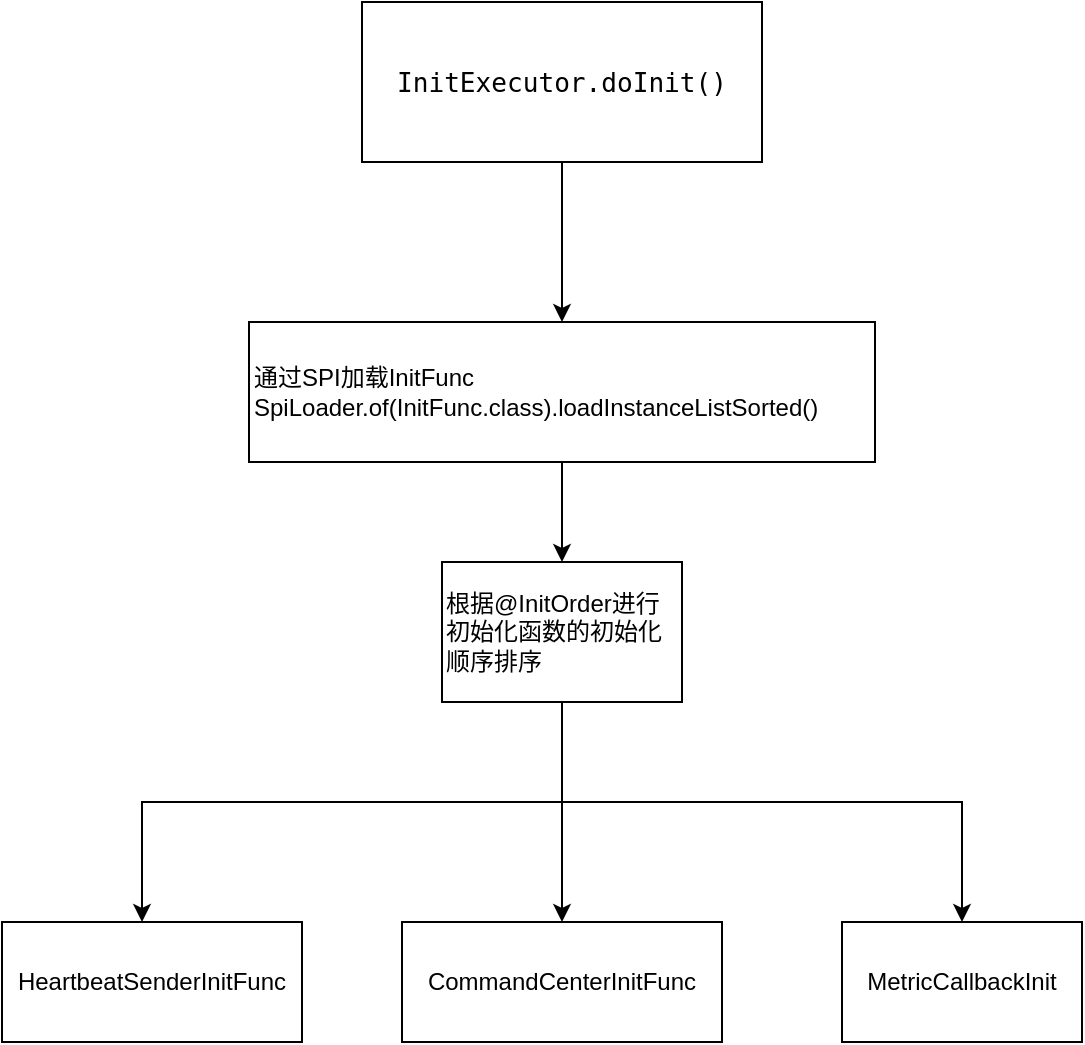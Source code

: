<mxfile version="20.8.3" type="device"><diagram id="nwxGAEiOCmCuxAJKAYkq" name="第 1 页"><mxGraphModel dx="1382" dy="918" grid="1" gridSize="10" guides="1" tooltips="1" connect="1" arrows="1" fold="1" page="1" pageScale="1" pageWidth="827" pageHeight="1169" math="0" shadow="0"><root><mxCell id="0"/><mxCell id="1" parent="0"/><mxCell id="QUGGvOpRy6dQEvLttQ0y-3" value="" style="edgeStyle=orthogonalEdgeStyle;rounded=0;orthogonalLoop=1;jettySize=auto;html=1;fontColor=default;" edge="1" parent="1" source="QUGGvOpRy6dQEvLttQ0y-1" target="QUGGvOpRy6dQEvLttQ0y-2"><mxGeometry relative="1" as="geometry"/></mxCell><mxCell id="QUGGvOpRy6dQEvLttQ0y-1" value="&lt;pre style=&quot;font-family: &amp;quot;JetBrains Mono&amp;quot;, monospace; font-size: 9.8pt;&quot;&gt;InitExecutor.doInit()&lt;/pre&gt;" style="rounded=0;whiteSpace=wrap;html=1;labelBackgroundColor=none;" vertex="1" parent="1"><mxGeometry x="330" y="360" width="200" height="80" as="geometry"/></mxCell><mxCell id="QUGGvOpRy6dQEvLttQ0y-6" value="" style="edgeStyle=orthogonalEdgeStyle;rounded=0;orthogonalLoop=1;jettySize=auto;html=1;fontColor=default;" edge="1" parent="1" source="QUGGvOpRy6dQEvLttQ0y-2" target="QUGGvOpRy6dQEvLttQ0y-5"><mxGeometry relative="1" as="geometry"/></mxCell><mxCell id="QUGGvOpRy6dQEvLttQ0y-2" value="通过SPI加载InitFunc&lt;br&gt;SpiLoader.of(InitFunc.class).loadInstanceListSorted()" style="whiteSpace=wrap;html=1;rounded=0;labelBackgroundColor=none;align=left;" vertex="1" parent="1"><mxGeometry x="273.5" y="520" width="313" height="70" as="geometry"/></mxCell><mxCell id="QUGGvOpRy6dQEvLttQ0y-7" style="edgeStyle=orthogonalEdgeStyle;rounded=0;orthogonalLoop=1;jettySize=auto;html=1;fontColor=default;" edge="1" parent="1" source="QUGGvOpRy6dQEvLttQ0y-5"><mxGeometry relative="1" as="geometry"><mxPoint x="220" y="820" as="targetPoint"/><Array as="points"><mxPoint x="430" y="760"/><mxPoint x="220" y="760"/></Array></mxGeometry></mxCell><mxCell id="QUGGvOpRy6dQEvLttQ0y-10" style="edgeStyle=orthogonalEdgeStyle;rounded=0;orthogonalLoop=1;jettySize=auto;html=1;fontColor=default;" edge="1" parent="1" source="QUGGvOpRy6dQEvLttQ0y-5" target="QUGGvOpRy6dQEvLttQ0y-9"><mxGeometry relative="1" as="geometry"/></mxCell><mxCell id="QUGGvOpRy6dQEvLttQ0y-11" style="edgeStyle=orthogonalEdgeStyle;rounded=0;orthogonalLoop=1;jettySize=auto;html=1;fontColor=default;" edge="1" parent="1" source="QUGGvOpRy6dQEvLttQ0y-5" target="QUGGvOpRy6dQEvLttQ0y-12"><mxGeometry relative="1" as="geometry"><mxPoint x="630" y="820" as="targetPoint"/><Array as="points"><mxPoint x="430" y="760"/><mxPoint x="630" y="760"/></Array></mxGeometry></mxCell><mxCell id="QUGGvOpRy6dQEvLttQ0y-5" value="根据@InitOrder进行初始化函数的初始化顺序排序" style="whiteSpace=wrap;html=1;align=left;rounded=0;labelBackgroundColor=none;" vertex="1" parent="1"><mxGeometry x="370" y="640" width="120" height="70" as="geometry"/></mxCell><mxCell id="QUGGvOpRy6dQEvLttQ0y-8" value="HeartbeatSenderInitFunc" style="rounded=0;whiteSpace=wrap;html=1;labelBackgroundColor=none;fontColor=default;" vertex="1" parent="1"><mxGeometry x="150" y="820" width="150" height="60" as="geometry"/></mxCell><mxCell id="QUGGvOpRy6dQEvLttQ0y-9" value="CommandCenterInitFunc" style="rounded=0;whiteSpace=wrap;html=1;labelBackgroundColor=none;fontColor=default;" vertex="1" parent="1"><mxGeometry x="350" y="820" width="160" height="60" as="geometry"/></mxCell><mxCell id="QUGGvOpRy6dQEvLttQ0y-12" value="MetricCallbackInit" style="rounded=0;whiteSpace=wrap;html=1;labelBackgroundColor=none;fontColor=default;" vertex="1" parent="1"><mxGeometry x="570" y="820" width="120" height="60" as="geometry"/></mxCell></root></mxGraphModel></diagram></mxfile>
